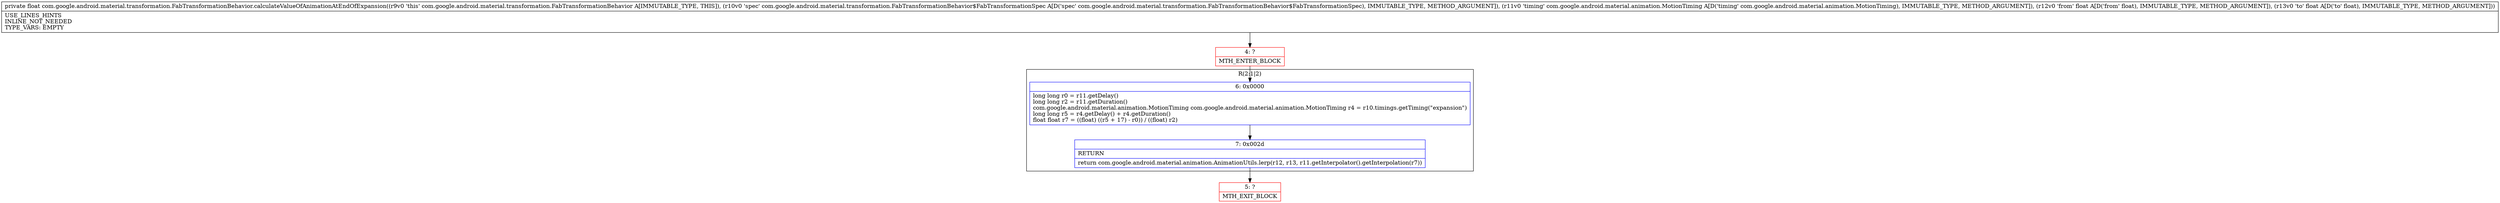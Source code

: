digraph "CFG forcom.google.android.material.transformation.FabTransformationBehavior.calculateValueOfAnimationAtEndOfExpansion(Lcom\/google\/android\/material\/transformation\/FabTransformationBehavior$FabTransformationSpec;Lcom\/google\/android\/material\/animation\/MotionTiming;FF)F" {
subgraph cluster_Region_522594946 {
label = "R(2:1|2)";
node [shape=record,color=blue];
Node_6 [shape=record,label="{6\:\ 0x0000|long long r0 = r11.getDelay()\llong long r2 = r11.getDuration()\lcom.google.android.material.animation.MotionTiming com.google.android.material.animation.MotionTiming r4 = r10.timings.getTiming(\"expansion\")\llong long r5 = r4.getDelay() + r4.getDuration()\lfloat float r7 = ((float) ((r5 + 17) \- r0)) \/ ((float) r2)\l}"];
Node_7 [shape=record,label="{7\:\ 0x002d|RETURN\l|return com.google.android.material.animation.AnimationUtils.lerp(r12, r13, r11.getInterpolator().getInterpolation(r7))\l}"];
}
Node_4 [shape=record,color=red,label="{4\:\ ?|MTH_ENTER_BLOCK\l}"];
Node_5 [shape=record,color=red,label="{5\:\ ?|MTH_EXIT_BLOCK\l}"];
MethodNode[shape=record,label="{private float com.google.android.material.transformation.FabTransformationBehavior.calculateValueOfAnimationAtEndOfExpansion((r9v0 'this' com.google.android.material.transformation.FabTransformationBehavior A[IMMUTABLE_TYPE, THIS]), (r10v0 'spec' com.google.android.material.transformation.FabTransformationBehavior$FabTransformationSpec A[D('spec' com.google.android.material.transformation.FabTransformationBehavior$FabTransformationSpec), IMMUTABLE_TYPE, METHOD_ARGUMENT]), (r11v0 'timing' com.google.android.material.animation.MotionTiming A[D('timing' com.google.android.material.animation.MotionTiming), IMMUTABLE_TYPE, METHOD_ARGUMENT]), (r12v0 'from' float A[D('from' float), IMMUTABLE_TYPE, METHOD_ARGUMENT]), (r13v0 'to' float A[D('to' float), IMMUTABLE_TYPE, METHOD_ARGUMENT]))  | USE_LINES_HINTS\lINLINE_NOT_NEEDED\lTYPE_VARS: EMPTY\l}"];
MethodNode -> Node_4;Node_6 -> Node_7;
Node_7 -> Node_5;
Node_4 -> Node_6;
}

